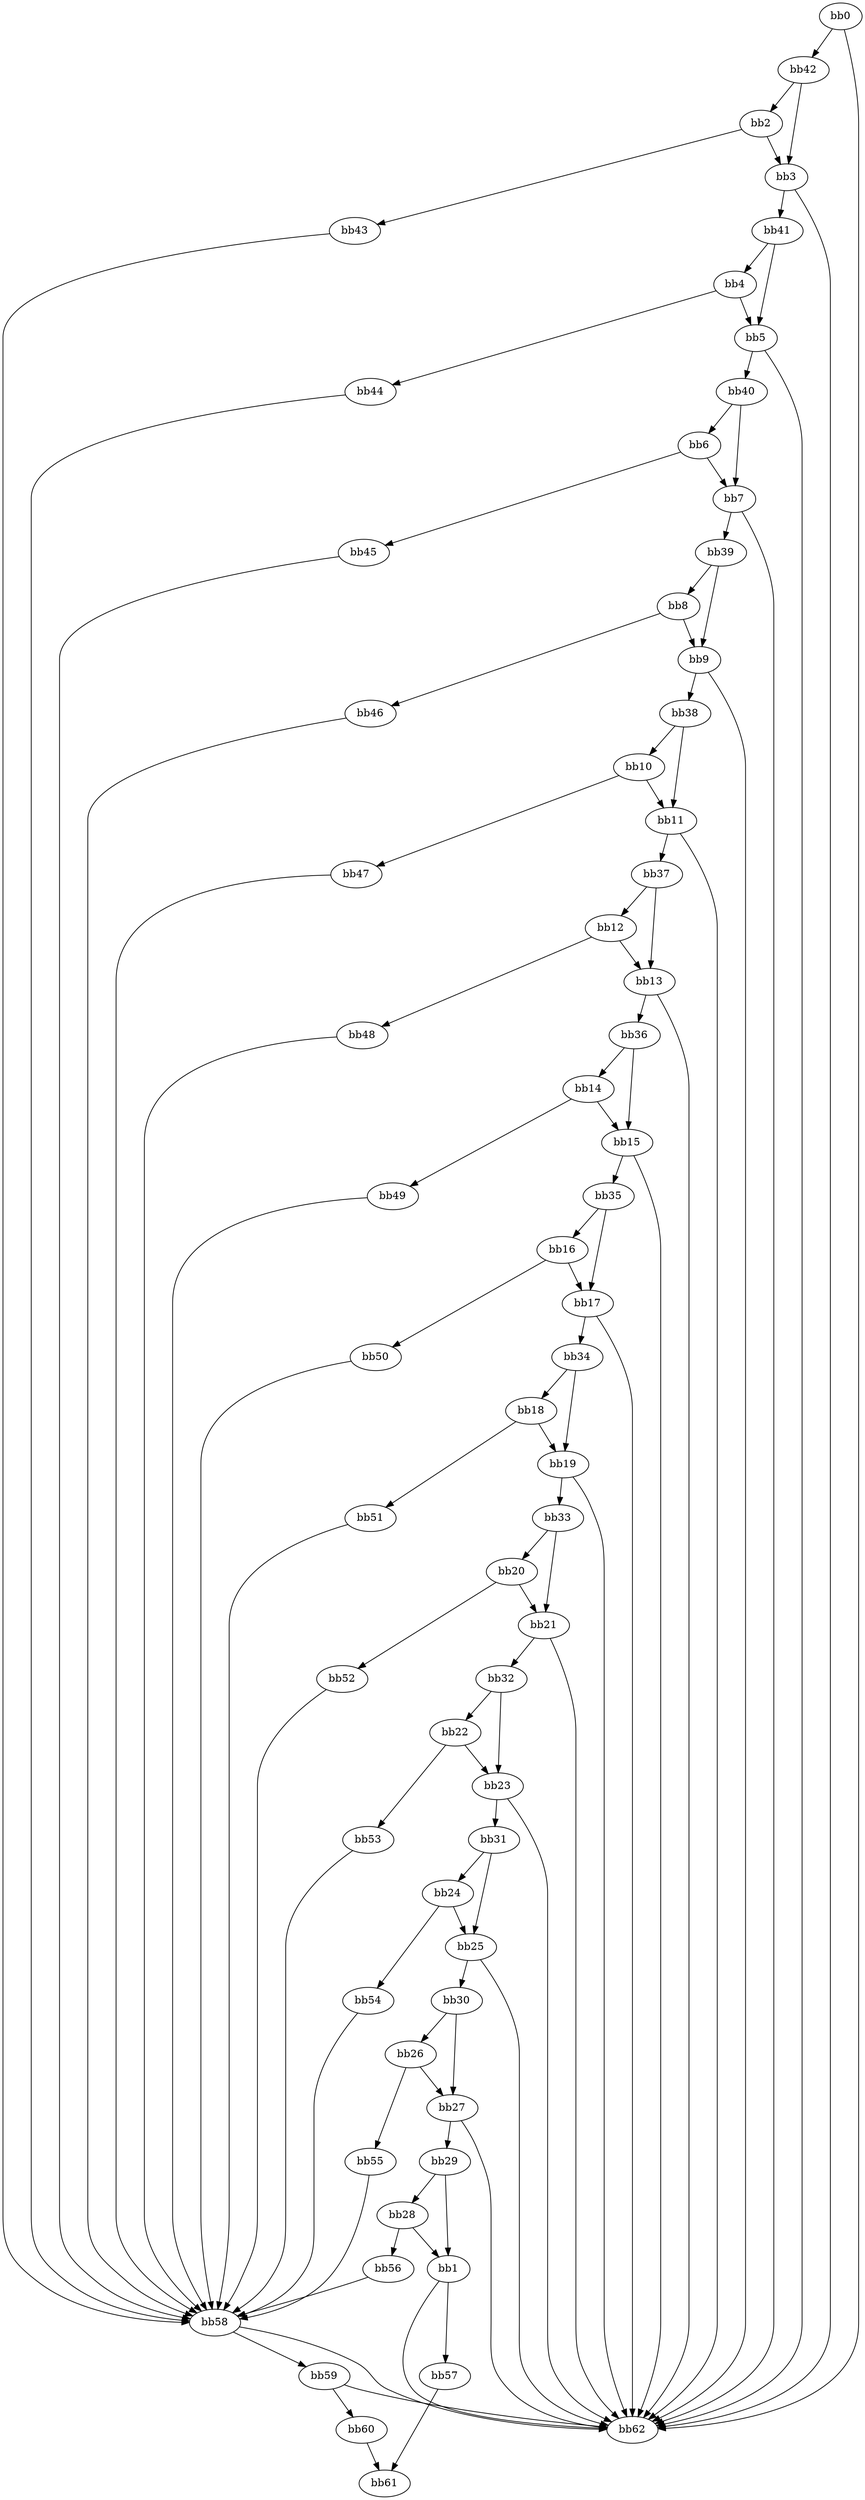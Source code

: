 digraph {
    0 [ label = "bb0\l" ]
    1 [ label = "bb1\l" ]
    2 [ label = "bb2\l" ]
    3 [ label = "bb3\l" ]
    4 [ label = "bb4\l" ]
    5 [ label = "bb5\l" ]
    6 [ label = "bb6\l" ]
    7 [ label = "bb7\l" ]
    8 [ label = "bb8\l" ]
    9 [ label = "bb9\l" ]
    10 [ label = "bb10\l" ]
    11 [ label = "bb11\l" ]
    12 [ label = "bb12\l" ]
    13 [ label = "bb13\l" ]
    14 [ label = "bb14\l" ]
    15 [ label = "bb15\l" ]
    16 [ label = "bb16\l" ]
    17 [ label = "bb17\l" ]
    18 [ label = "bb18\l" ]
    19 [ label = "bb19\l" ]
    20 [ label = "bb20\l" ]
    21 [ label = "bb21\l" ]
    22 [ label = "bb22\l" ]
    23 [ label = "bb23\l" ]
    24 [ label = "bb24\l" ]
    25 [ label = "bb25\l" ]
    26 [ label = "bb26\l" ]
    27 [ label = "bb27\l" ]
    28 [ label = "bb28\l" ]
    29 [ label = "bb29\l" ]
    30 [ label = "bb30\l" ]
    31 [ label = "bb31\l" ]
    32 [ label = "bb32\l" ]
    33 [ label = "bb33\l" ]
    34 [ label = "bb34\l" ]
    35 [ label = "bb35\l" ]
    36 [ label = "bb36\l" ]
    37 [ label = "bb37\l" ]
    38 [ label = "bb38\l" ]
    39 [ label = "bb39\l" ]
    40 [ label = "bb40\l" ]
    41 [ label = "bb41\l" ]
    42 [ label = "bb42\l" ]
    43 [ label = "bb43\l" ]
    44 [ label = "bb44\l" ]
    45 [ label = "bb45\l" ]
    46 [ label = "bb46\l" ]
    47 [ label = "bb47\l" ]
    48 [ label = "bb48\l" ]
    49 [ label = "bb49\l" ]
    50 [ label = "bb50\l" ]
    51 [ label = "bb51\l" ]
    52 [ label = "bb52\l" ]
    53 [ label = "bb53\l" ]
    54 [ label = "bb54\l" ]
    55 [ label = "bb55\l" ]
    56 [ label = "bb56\l" ]
    57 [ label = "bb57\l" ]
    58 [ label = "bb58\l" ]
    59 [ label = "bb59\l" ]
    60 [ label = "bb60\l" ]
    61 [ label = "bb61\l" ]
    62 [ label = "bb62\l" ]
    0 -> 42 [ ]
    0 -> 62 [ ]
    1 -> 57 [ ]
    1 -> 62 [ ]
    2 -> 3 [ ]
    2 -> 43 [ ]
    3 -> 41 [ ]
    3 -> 62 [ ]
    4 -> 5 [ ]
    4 -> 44 [ ]
    5 -> 40 [ ]
    5 -> 62 [ ]
    6 -> 7 [ ]
    6 -> 45 [ ]
    7 -> 39 [ ]
    7 -> 62 [ ]
    8 -> 9 [ ]
    8 -> 46 [ ]
    9 -> 38 [ ]
    9 -> 62 [ ]
    10 -> 11 [ ]
    10 -> 47 [ ]
    11 -> 37 [ ]
    11 -> 62 [ ]
    12 -> 13 [ ]
    12 -> 48 [ ]
    13 -> 36 [ ]
    13 -> 62 [ ]
    14 -> 15 [ ]
    14 -> 49 [ ]
    15 -> 35 [ ]
    15 -> 62 [ ]
    16 -> 17 [ ]
    16 -> 50 [ ]
    17 -> 34 [ ]
    17 -> 62 [ ]
    18 -> 19 [ ]
    18 -> 51 [ ]
    19 -> 33 [ ]
    19 -> 62 [ ]
    20 -> 21 [ ]
    20 -> 52 [ ]
    21 -> 32 [ ]
    21 -> 62 [ ]
    22 -> 23 [ ]
    22 -> 53 [ ]
    23 -> 31 [ ]
    23 -> 62 [ ]
    24 -> 25 [ ]
    24 -> 54 [ ]
    25 -> 30 [ ]
    25 -> 62 [ ]
    26 -> 27 [ ]
    26 -> 55 [ ]
    27 -> 29 [ ]
    27 -> 62 [ ]
    28 -> 1 [ ]
    28 -> 56 [ ]
    29 -> 1 [ ]
    29 -> 28 [ ]
    30 -> 26 [ ]
    30 -> 27 [ ]
    31 -> 24 [ ]
    31 -> 25 [ ]
    32 -> 22 [ ]
    32 -> 23 [ ]
    33 -> 20 [ ]
    33 -> 21 [ ]
    34 -> 18 [ ]
    34 -> 19 [ ]
    35 -> 16 [ ]
    35 -> 17 [ ]
    36 -> 14 [ ]
    36 -> 15 [ ]
    37 -> 12 [ ]
    37 -> 13 [ ]
    38 -> 10 [ ]
    38 -> 11 [ ]
    39 -> 8 [ ]
    39 -> 9 [ ]
    40 -> 6 [ ]
    40 -> 7 [ ]
    41 -> 4 [ ]
    41 -> 5 [ ]
    42 -> 2 [ ]
    42 -> 3 [ ]
    43 -> 58 [ ]
    44 -> 58 [ ]
    45 -> 58 [ ]
    46 -> 58 [ ]
    47 -> 58 [ ]
    48 -> 58 [ ]
    49 -> 58 [ ]
    50 -> 58 [ ]
    51 -> 58 [ ]
    52 -> 58 [ ]
    53 -> 58 [ ]
    54 -> 58 [ ]
    55 -> 58 [ ]
    56 -> 58 [ ]
    57 -> 61 [ ]
    58 -> 59 [ ]
    58 -> 62 [ ]
    59 -> 60 [ ]
    59 -> 62 [ ]
    60 -> 61 [ ]
}

